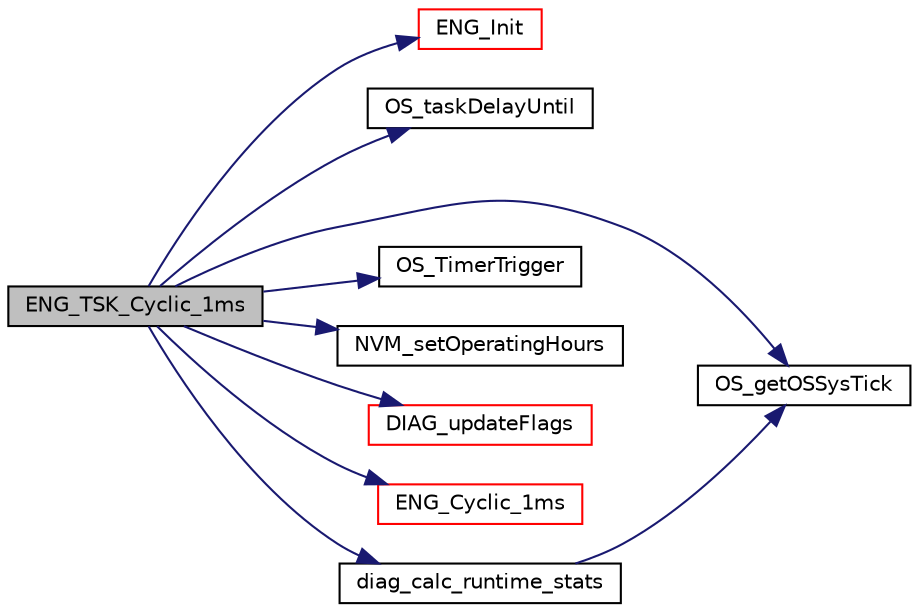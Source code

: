 digraph "ENG_TSK_Cyclic_1ms"
{
  edge [fontname="Helvetica",fontsize="10",labelfontname="Helvetica",labelfontsize="10"];
  node [fontname="Helvetica",fontsize="10",shape=record];
  rankdir="LR";
  Node306 [label="ENG_TSK_Cyclic_1ms",height=0.2,width=0.4,color="black", fillcolor="grey75", style="filled", fontcolor="black"];
  Node306 -> Node307 [color="midnightblue",fontsize="10",style="solid",fontname="Helvetica"];
  Node307 [label="ENG_Init",height=0.2,width=0.4,color="red", fillcolor="white", style="filled",URL="$enginetask__cfg_8c.html#a544d886c3c21cf2c0f967e9aa6f7856b",tooltip="Initializes modules that were not initialized before scheduler starts. "];
  Node306 -> Node311 [color="midnightblue",fontsize="10",style="solid",fontname="Helvetica"];
  Node311 [label="OS_taskDelayUntil",height=0.2,width=0.4,color="black", fillcolor="white", style="filled",URL="$os_8c.html#a0f45ac2d8141fb57e8aece8c1c9e3cd6",tooltip="Delay a task until a specified time. "];
  Node306 -> Node312 [color="midnightblue",fontsize="10",style="solid",fontname="Helvetica"];
  Node312 [label="OS_getOSSysTick",height=0.2,width=0.4,color="black", fillcolor="white", style="filled",URL="$os_8c.html#a4c29aeb605d624ed4979a48ebde8b7f3",tooltip="returns OS based system tick value. "];
  Node306 -> Node313 [color="midnightblue",fontsize="10",style="solid",fontname="Helvetica"];
  Node313 [label="OS_TimerTrigger",height=0.2,width=0.4,color="black", fillcolor="white", style="filled",URL="$os_8c.html#ab409498b808c4c8d4101b34d68c2c413",tooltip="increments the system timer os_timer "];
  Node306 -> Node314 [color="midnightblue",fontsize="10",style="solid",fontname="Helvetica"];
  Node314 [label="NVM_setOperatingHours",height=0.2,width=0.4,color="black", fillcolor="white", style="filled",URL="$nvramhandler__cfg_8c.html#aff48551a5644375821d8a749f3397f8d",tooltip="Increments the volatile memory (RAM) "];
  Node306 -> Node315 [color="midnightblue",fontsize="10",style="solid",fontname="Helvetica"];
  Node315 [label="DIAG_updateFlags",height=0.2,width=0.4,color="red", fillcolor="white", style="filled",URL="$diag__cfg_8c.html#a7a086c388fa9d1b4bfbe6db7d9ee9f91",tooltip="update function for diagnosis flags (errors, MOL/RSL/MSL violations) "];
  Node306 -> Node317 [color="midnightblue",fontsize="10",style="solid",fontname="Helvetica"];
  Node317 [label="ENG_Cyclic_1ms",height=0.2,width=0.4,color="red", fillcolor="white", style="filled",URL="$enginetask__cfg_8c.html#aea538ea7f0d7774dbb2cab79921a6e70",tooltip="Cyclic 1ms task for the LTC measurement. "];
  Node306 -> Node394 [color="midnightblue",fontsize="10",style="solid",fontname="Helvetica"];
  Node394 [label="diag_calc_runtime_stats",height=0.2,width=0.4,color="black", fillcolor="white", style="filled",URL="$runtime__stats__light_8c.html#a025023a48e69f56d567377830ecaa7bc",tooltip="Update the runtime stats. "];
  Node394 -> Node312 [color="midnightblue",fontsize="10",style="solid",fontname="Helvetica"];
}
